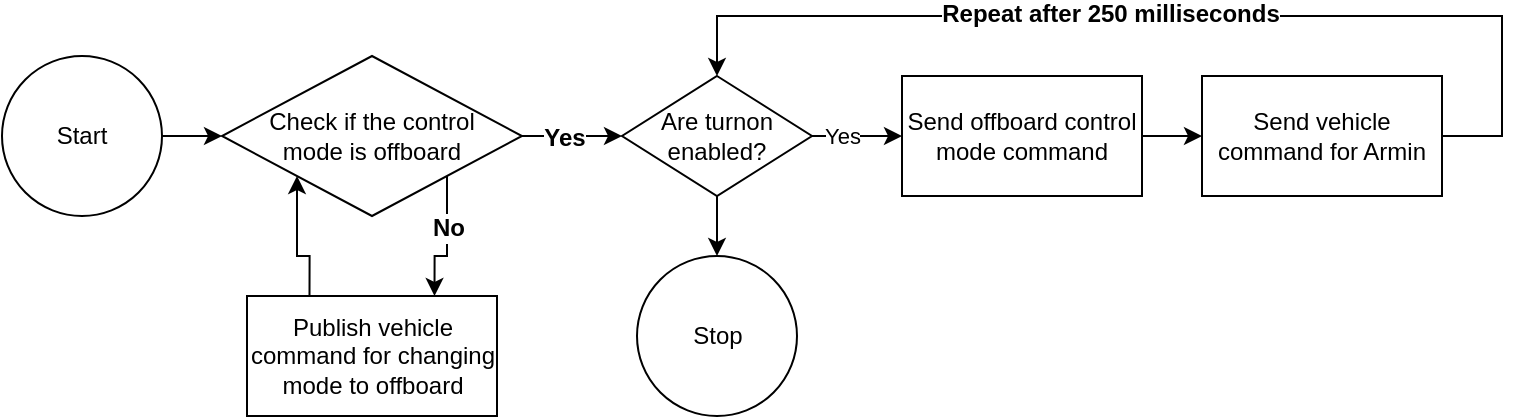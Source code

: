 <mxfile version="26.2.14">
  <diagram name="Page-1" id="ZhRjAsxp6h8RQR0jwyz0">
    <mxGraphModel dx="1213" dy="730" grid="1" gridSize="10" guides="1" tooltips="1" connect="1" arrows="1" fold="1" page="1" pageScale="1" pageWidth="850" pageHeight="1100" math="0" shadow="0">
      <root>
        <mxCell id="0" />
        <mxCell id="1" parent="0" />
        <mxCell id="bfdjMvKEUoMtCTlxYdy_-11" value="" style="edgeStyle=orthogonalEdgeStyle;rounded=0;orthogonalLoop=1;jettySize=auto;html=1;" edge="1" parent="1" source="bfdjMvKEUoMtCTlxYdy_-1" target="bfdjMvKEUoMtCTlxYdy_-10">
          <mxGeometry relative="1" as="geometry" />
        </mxCell>
        <mxCell id="bfdjMvKEUoMtCTlxYdy_-1" value="Start" style="ellipse;whiteSpace=wrap;html=1;aspect=fixed;" vertex="1" parent="1">
          <mxGeometry x="40" y="130" width="80" height="80" as="geometry" />
        </mxCell>
        <mxCell id="bfdjMvKEUoMtCTlxYdy_-5" value="" style="edgeStyle=orthogonalEdgeStyle;rounded=0;orthogonalLoop=1;jettySize=auto;html=1;entryX=0;entryY=0.5;entryDx=0;entryDy=0;exitX=1;exitY=0.5;exitDx=0;exitDy=0;" edge="1" parent="1" source="bfdjMvKEUoMtCTlxYdy_-4" target="bfdjMvKEUoMtCTlxYdy_-2">
          <mxGeometry relative="1" as="geometry" />
        </mxCell>
        <mxCell id="bfdjMvKEUoMtCTlxYdy_-2" value="Send vehicle command for Armin" style="whiteSpace=wrap;html=1;" vertex="1" parent="1">
          <mxGeometry x="640" y="140" width="120" height="60" as="geometry" />
        </mxCell>
        <mxCell id="bfdjMvKEUoMtCTlxYdy_-6" style="edgeStyle=orthogonalEdgeStyle;rounded=0;orthogonalLoop=1;jettySize=auto;html=1;exitX=1;exitY=0.5;exitDx=0;exitDy=0;entryX=0.5;entryY=0;entryDx=0;entryDy=0;" edge="1" parent="1" source="bfdjMvKEUoMtCTlxYdy_-2" target="bfdjMvKEUoMtCTlxYdy_-27">
          <mxGeometry relative="1" as="geometry">
            <Array as="points">
              <mxPoint x="790" y="170" />
              <mxPoint x="790" y="110" />
              <mxPoint x="398" y="110" />
            </Array>
          </mxGeometry>
        </mxCell>
        <mxCell id="bfdjMvKEUoMtCTlxYdy_-7" value="Repeat after 250 milliseconds" style="edgeLabel;html=1;align=center;verticalAlign=middle;resizable=0;points=[];fontSize=12;fontStyle=1" vertex="1" connectable="0" parent="bfdjMvKEUoMtCTlxYdy_-6">
          <mxGeometry x="0.056" y="-1" relative="1" as="geometry">
            <mxPoint x="-16" as="offset" />
          </mxGeometry>
        </mxCell>
        <mxCell id="bfdjMvKEUoMtCTlxYdy_-4" value="Send offboard control mode command" style="whiteSpace=wrap;html=1;" vertex="1" parent="1">
          <mxGeometry x="490" y="140" width="120" height="60" as="geometry" />
        </mxCell>
        <mxCell id="bfdjMvKEUoMtCTlxYdy_-15" value="" style="edgeStyle=orthogonalEdgeStyle;rounded=0;orthogonalLoop=1;jettySize=auto;html=1;entryX=0;entryY=0.5;entryDx=0;entryDy=0;" edge="1" parent="1" source="bfdjMvKEUoMtCTlxYdy_-10" target="bfdjMvKEUoMtCTlxYdy_-27">
          <mxGeometry relative="1" as="geometry">
            <mxPoint x="390" y="170" as="targetPoint" />
          </mxGeometry>
        </mxCell>
        <mxCell id="bfdjMvKEUoMtCTlxYdy_-19" value="Yes" style="edgeLabel;html=1;align=center;verticalAlign=middle;resizable=0;points=[];fontSize=12;fontStyle=1" vertex="1" connectable="0" parent="bfdjMvKEUoMtCTlxYdy_-15">
          <mxGeometry x="-0.189" y="-1" relative="1" as="geometry">
            <mxPoint as="offset" />
          </mxGeometry>
        </mxCell>
        <mxCell id="bfdjMvKEUoMtCTlxYdy_-23" style="edgeStyle=orthogonalEdgeStyle;rounded=0;orthogonalLoop=1;jettySize=auto;html=1;exitX=1;exitY=1;exitDx=0;exitDy=0;entryX=0.75;entryY=0;entryDx=0;entryDy=0;" edge="1" parent="1" source="bfdjMvKEUoMtCTlxYdy_-10" target="bfdjMvKEUoMtCTlxYdy_-21">
          <mxGeometry relative="1" as="geometry" />
        </mxCell>
        <mxCell id="bfdjMvKEUoMtCTlxYdy_-25" value="No" style="edgeLabel;html=1;align=center;verticalAlign=middle;resizable=0;points=[];fontSize=12;fontStyle=1" vertex="1" connectable="0" parent="bfdjMvKEUoMtCTlxYdy_-23">
          <mxGeometry x="-0.134" relative="1" as="geometry">
            <mxPoint y="-3" as="offset" />
          </mxGeometry>
        </mxCell>
        <mxCell id="bfdjMvKEUoMtCTlxYdy_-10" value="Check if the control &lt;br&gt;mode is offboard" style="rhombus;whiteSpace=wrap;html=1;" vertex="1" parent="1">
          <mxGeometry x="150" y="130" width="150" height="80" as="geometry" />
        </mxCell>
        <mxCell id="bfdjMvKEUoMtCTlxYdy_-24" style="edgeStyle=orthogonalEdgeStyle;rounded=0;orthogonalLoop=1;jettySize=auto;html=1;exitX=0.25;exitY=0;exitDx=0;exitDy=0;entryX=0;entryY=1;entryDx=0;entryDy=0;" edge="1" parent="1" source="bfdjMvKEUoMtCTlxYdy_-21" target="bfdjMvKEUoMtCTlxYdy_-10">
          <mxGeometry relative="1" as="geometry" />
        </mxCell>
        <mxCell id="bfdjMvKEUoMtCTlxYdy_-21" value="Publish vehicle command for changing mode to offboard" style="whiteSpace=wrap;html=1;" vertex="1" parent="1">
          <mxGeometry x="162.5" y="250" width="125" height="60" as="geometry" />
        </mxCell>
        <mxCell id="bfdjMvKEUoMtCTlxYdy_-28" style="edgeStyle=orthogonalEdgeStyle;rounded=0;orthogonalLoop=1;jettySize=auto;html=1;exitX=1;exitY=0.5;exitDx=0;exitDy=0;entryX=0;entryY=0.5;entryDx=0;entryDy=0;" edge="1" parent="1" source="bfdjMvKEUoMtCTlxYdy_-27" target="bfdjMvKEUoMtCTlxYdy_-4">
          <mxGeometry relative="1" as="geometry" />
        </mxCell>
        <mxCell id="bfdjMvKEUoMtCTlxYdy_-29" value="Yes" style="edgeLabel;html=1;align=center;verticalAlign=middle;resizable=0;points=[];" vertex="1" connectable="0" parent="bfdjMvKEUoMtCTlxYdy_-28">
          <mxGeometry x="-0.067" y="-1" relative="1" as="geometry">
            <mxPoint x="-6" y="-1" as="offset" />
          </mxGeometry>
        </mxCell>
        <mxCell id="bfdjMvKEUoMtCTlxYdy_-31" value="" style="edgeStyle=orthogonalEdgeStyle;rounded=0;orthogonalLoop=1;jettySize=auto;html=1;" edge="1" parent="1" source="bfdjMvKEUoMtCTlxYdy_-27" target="bfdjMvKEUoMtCTlxYdy_-30">
          <mxGeometry relative="1" as="geometry" />
        </mxCell>
        <mxCell id="bfdjMvKEUoMtCTlxYdy_-27" value="Are turnon &lt;br&gt;enabled?" style="rhombus;whiteSpace=wrap;html=1;" vertex="1" parent="1">
          <mxGeometry x="350" y="140" width="95" height="60" as="geometry" />
        </mxCell>
        <mxCell id="bfdjMvKEUoMtCTlxYdy_-30" value="Stop" style="ellipse;whiteSpace=wrap;html=1;" vertex="1" parent="1">
          <mxGeometry x="357.5" y="230" width="80" height="80" as="geometry" />
        </mxCell>
      </root>
    </mxGraphModel>
  </diagram>
</mxfile>
